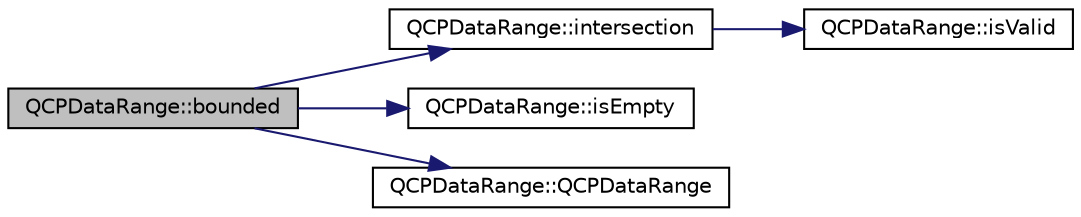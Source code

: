 digraph "QCPDataRange::bounded"
{
 // LATEX_PDF_SIZE
  edge [fontname="Helvetica",fontsize="10",labelfontname="Helvetica",labelfontsize="10"];
  node [fontname="Helvetica",fontsize="10",shape=record];
  rankdir="LR";
  Node1 [label="QCPDataRange::bounded",height=0.2,width=0.4,color="black", fillcolor="grey75", style="filled", fontcolor="black",tooltip=" "];
  Node1 -> Node2 [color="midnightblue",fontsize="10",style="solid",fontname="Helvetica"];
  Node2 [label="QCPDataRange::intersection",height=0.2,width=0.4,color="black", fillcolor="white", style="filled",URL="$classQCPDataRange.html#a84e1e03129dd52528efb4bac18d30183",tooltip=" "];
  Node2 -> Node3 [color="midnightblue",fontsize="10",style="solid",fontname="Helvetica"];
  Node3 [label="QCPDataRange::isValid",height=0.2,width=0.4,color="black", fillcolor="white", style="filled",URL="$classQCPDataRange.html#aae53a37472212dca0a7939963e20dba0",tooltip=" "];
  Node1 -> Node4 [color="midnightblue",fontsize="10",style="solid",fontname="Helvetica"];
  Node4 [label="QCPDataRange::isEmpty",height=0.2,width=0.4,color="black", fillcolor="white", style="filled",URL="$classQCPDataRange.html#ac32e53fc05d6cd2eac96b96a7265d3b8",tooltip=" "];
  Node1 -> Node5 [color="midnightblue",fontsize="10",style="solid",fontname="Helvetica"];
  Node5 [label="QCPDataRange::QCPDataRange",height=0.2,width=0.4,color="black", fillcolor="white", style="filled",URL="$classQCPDataRange.html#a49e72fd9bace1da9d875136dcc04c986",tooltip=" "];
}
